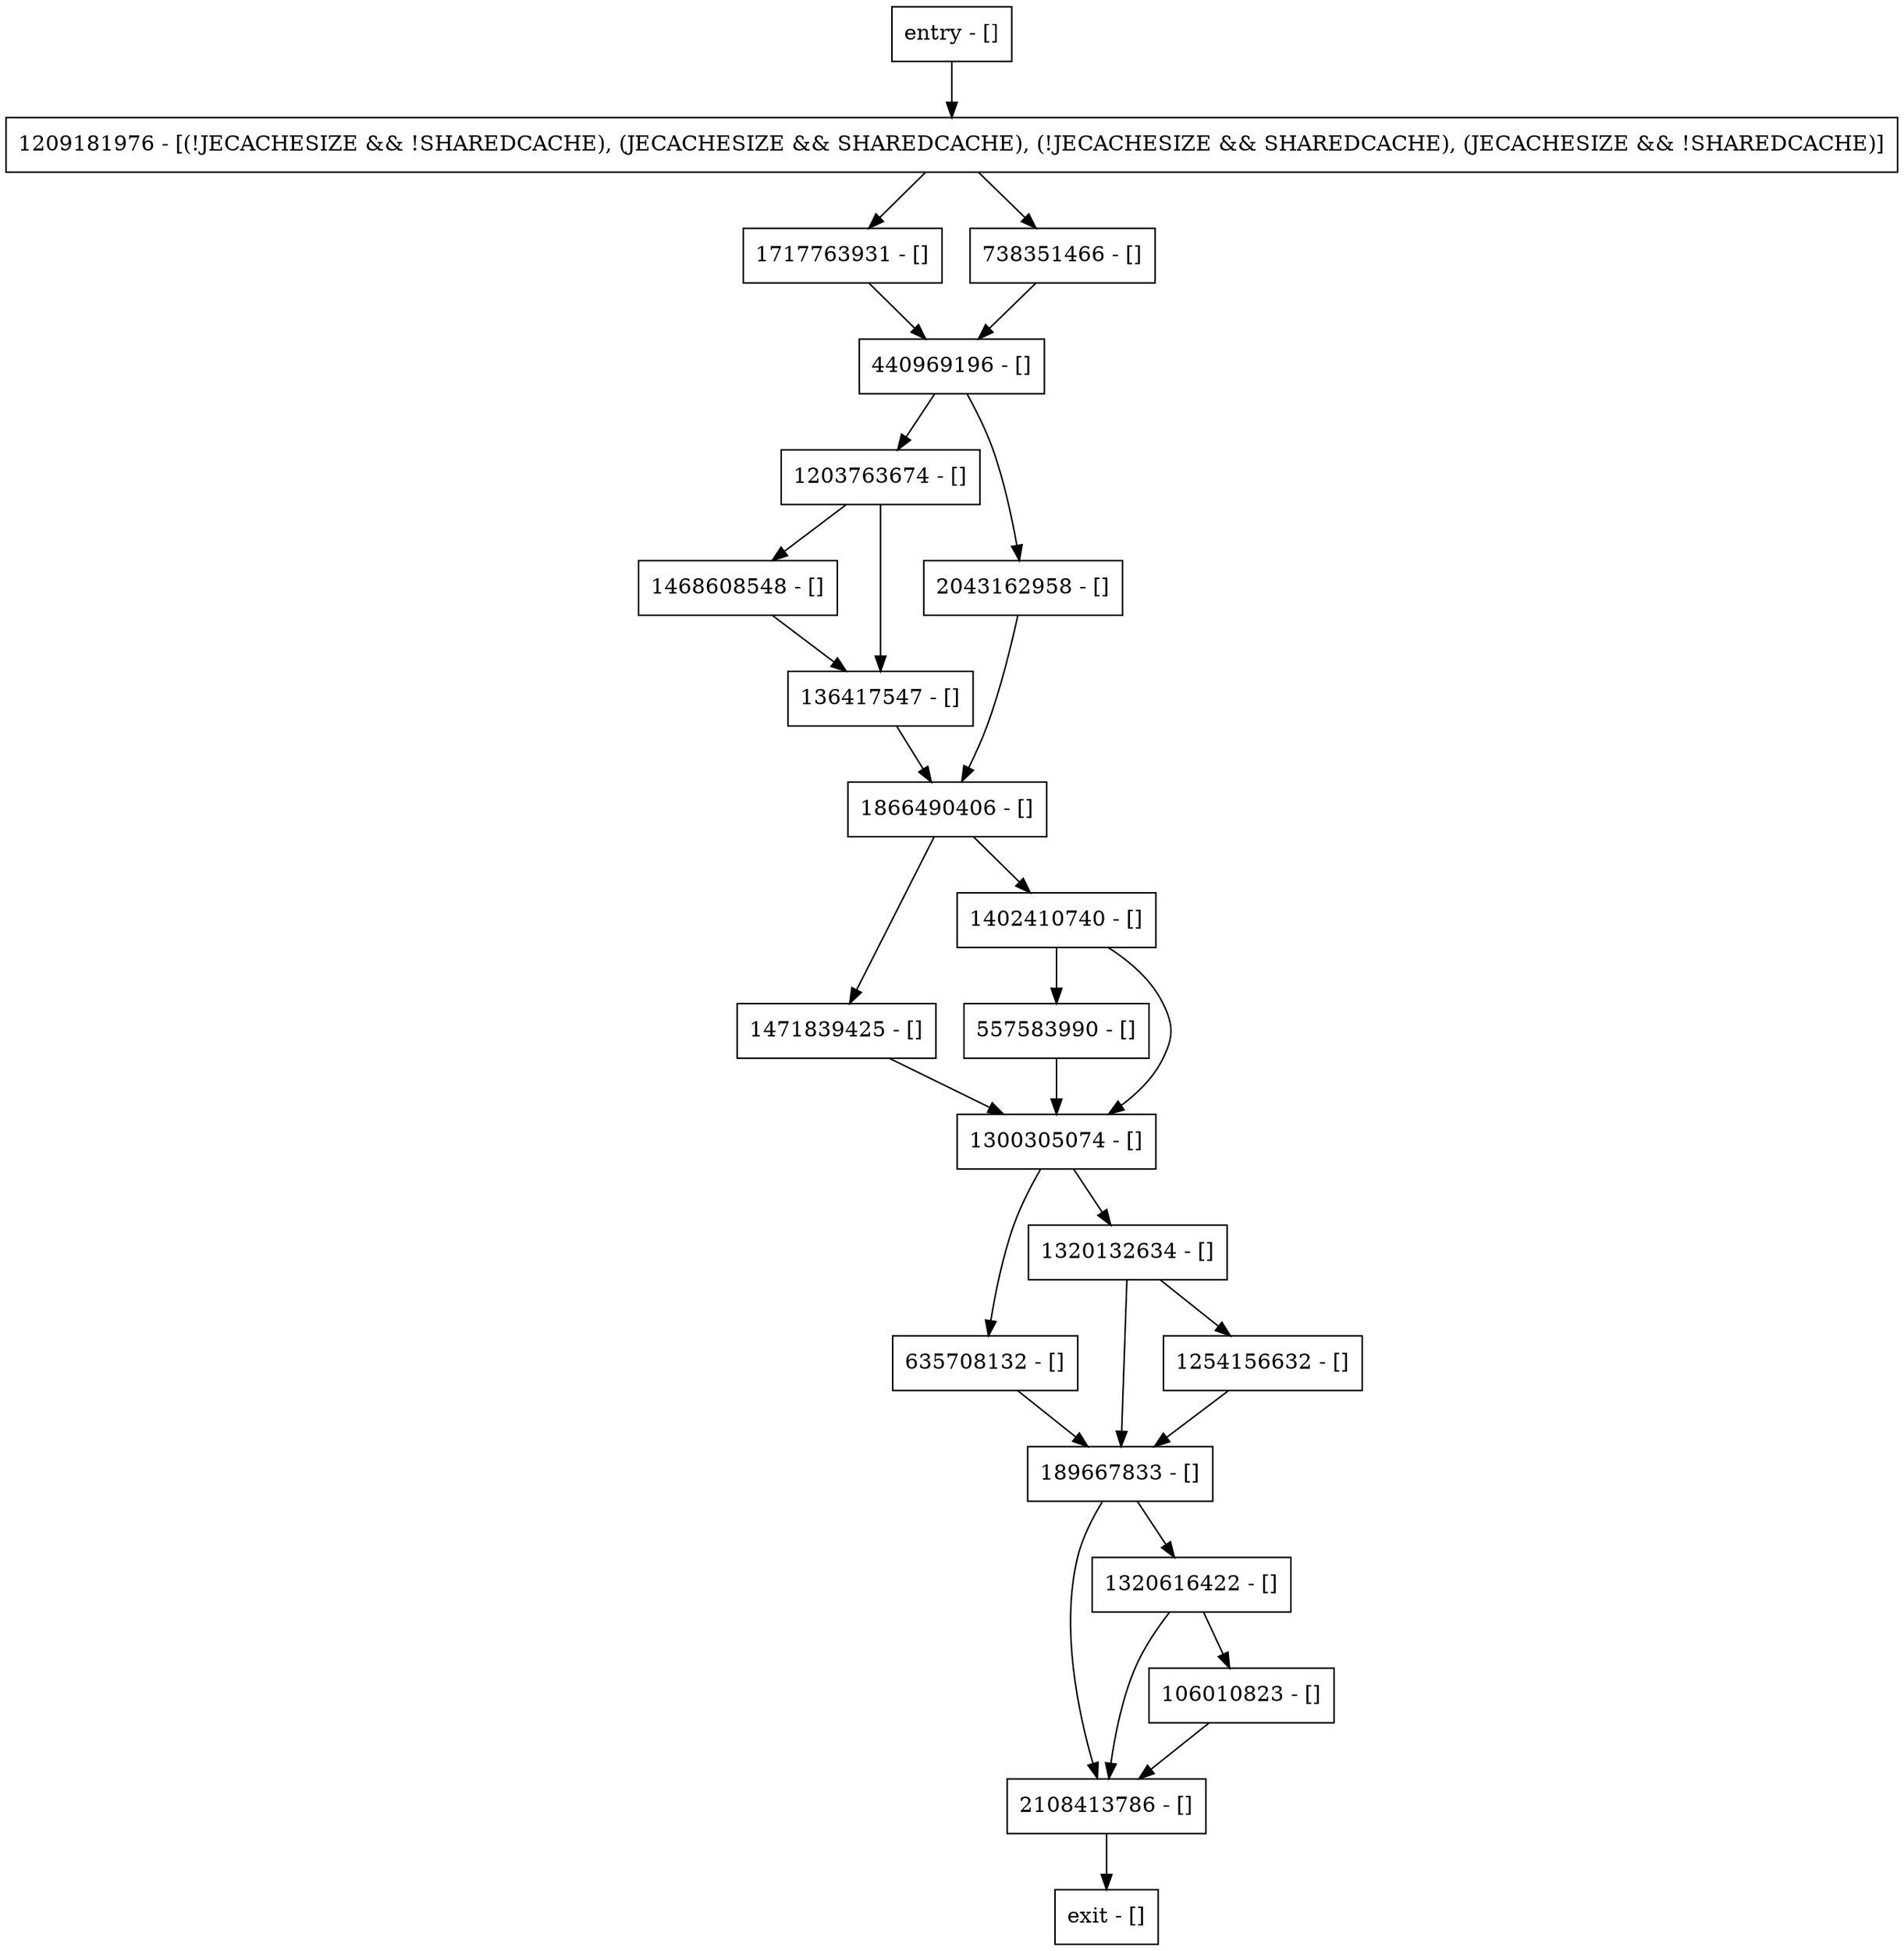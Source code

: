 digraph reset {
node [shape=record];
440969196 [label="440969196 - []"];
189667833 [label="189667833 - []"];
635708132 [label="635708132 - []"];
1209181976 [label="1209181976 - [(!JECACHESIZE && !SHAREDCACHE), (JECACHESIZE && SHAREDCACHE), (!JECACHESIZE && SHAREDCACHE), (JECACHESIZE && !SHAREDCACHE)]"];
1471839425 [label="1471839425 - []"];
557583990 [label="557583990 - []"];
2108413786 [label="2108413786 - []"];
1203763674 [label="1203763674 - []"];
1402410740 [label="1402410740 - []"];
1300305074 [label="1300305074 - []"];
entry [label="entry - []"];
exit [label="exit - []"];
1717763931 [label="1717763931 - []"];
1320616422 [label="1320616422 - []"];
106010823 [label="106010823 - []"];
1254156632 [label="1254156632 - []"];
738351466 [label="738351466 - []"];
1468608548 [label="1468608548 - []"];
2043162958 [label="2043162958 - []"];
1866490406 [label="1866490406 - []"];
1320132634 [label="1320132634 - []"];
136417547 [label="136417547 - []"];
entry;
exit;
440969196 -> 2043162958;
440969196 -> 1203763674;
189667833 -> 1320616422;
189667833 -> 2108413786;
635708132 -> 189667833;
1209181976 -> 1717763931;
1209181976 -> 738351466;
1471839425 -> 1300305074;
557583990 -> 1300305074;
2108413786 -> exit;
1203763674 -> 1468608548;
1203763674 -> 136417547;
1402410740 -> 557583990;
1402410740 -> 1300305074;
1300305074 -> 635708132;
1300305074 -> 1320132634;
entry -> 1209181976;
1717763931 -> 440969196;
1320616422 -> 106010823;
1320616422 -> 2108413786;
106010823 -> 2108413786;
1254156632 -> 189667833;
738351466 -> 440969196;
1468608548 -> 136417547;
2043162958 -> 1866490406;
1866490406 -> 1471839425;
1866490406 -> 1402410740;
1320132634 -> 1254156632;
1320132634 -> 189667833;
136417547 -> 1866490406;
}
